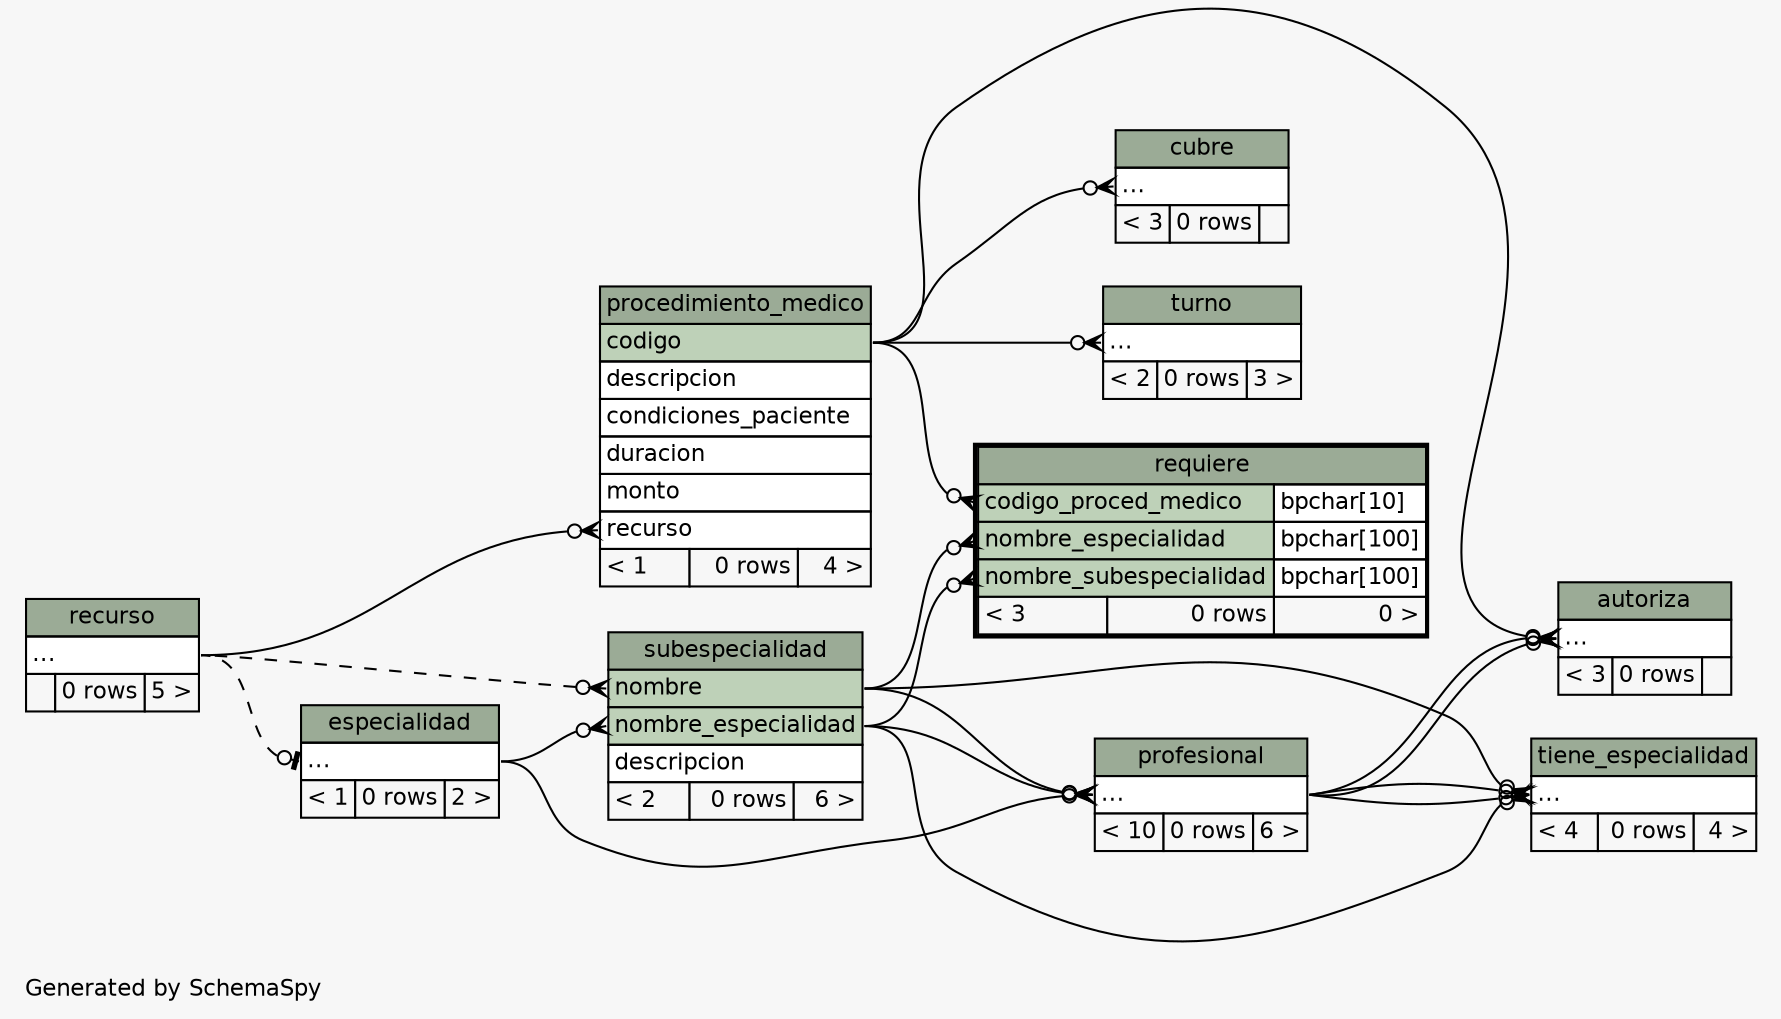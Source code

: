 // dot 2.26.3 on Linux 3.8.0-35-generic
// SchemaSpy rev 590
digraph "impliedTwoDegreesRelationshipsDiagram" {
  graph [
    rankdir="RL"
    bgcolor="#f7f7f7"
    label="\nGenerated by SchemaSpy"
    labeljust="l"
    nodesep="0.18"
    ranksep="0.46"
    fontname="Helvetica"
    fontsize="11"
  ];
  node [
    fontname="Helvetica"
    fontsize="11"
    shape="plaintext"
  ];
  edge [
    arrowsize="0.8"
  ];
  "autoriza":"elipses":w -> "procedimiento_medico":"codigo":e [arrowhead=none dir=back arrowtail=crowodot];
  "autoriza":"elipses":w -> "profesional":"elipses":e [arrowhead=none dir=back arrowtail=crowodot];
  "autoriza":"elipses":w -> "profesional":"elipses":e [arrowhead=none dir=back arrowtail=crowodot];
  "cubre":"elipses":w -> "procedimiento_medico":"codigo":e [arrowhead=none dir=back arrowtail=crowodot];
  "especialidad":"elipses":w -> "recurso":"elipses":e [arrowhead=none dir=back arrowtail=teeodot style=dashed];
  "procedimiento_medico":"recurso":w -> "recurso":"elipses":e [arrowhead=none dir=back arrowtail=crowodot];
  "profesional":"elipses":w -> "especialidad":"elipses":e [arrowhead=none dir=back arrowtail=crowodot];
  "profesional":"elipses":w -> "subespecialidad":"nombre":e [arrowhead=none dir=back arrowtail=crowodot];
  "profesional":"elipses":w -> "subespecialidad":"nombre_especialidad":e [arrowhead=none dir=back arrowtail=crowodot];
  "requiere":"codigo_proced_medico":w -> "procedimiento_medico":"codigo":e [arrowhead=none dir=back arrowtail=crowodot];
  "requiere":"nombre_especialidad":w -> "subespecialidad":"nombre":e [arrowhead=none dir=back arrowtail=crowodot];
  "requiere":"nombre_subespecialidad":w -> "subespecialidad":"nombre_especialidad":e [arrowhead=none dir=back arrowtail=crowodot];
  "subespecialidad":"nombre":w -> "recurso":"elipses":e [arrowhead=none dir=back arrowtail=crowodot style=dashed];
  "subespecialidad":"nombre_especialidad":w -> "especialidad":"elipses":e [arrowhead=none dir=back arrowtail=crowodot];
  "tiene_especialidad":"elipses":w -> "subespecialidad":"nombre":e [arrowhead=none dir=back arrowtail=crowodot];
  "tiene_especialidad":"elipses":w -> "subespecialidad":"nombre_especialidad":e [arrowhead=none dir=back arrowtail=crowodot];
  "tiene_especialidad":"elipses":w -> "profesional":"elipses":e [arrowhead=none dir=back arrowtail=crowodot];
  "tiene_especialidad":"elipses":w -> "profesional":"elipses":e [arrowhead=none dir=back arrowtail=crowodot];
  "turno":"elipses":w -> "procedimiento_medico":"codigo":e [arrowhead=none dir=back arrowtail=crowodot];
  "autoriza" [
    label=<
    <TABLE BORDER="0" CELLBORDER="1" CELLSPACING="0" BGCOLOR="#ffffff">
      <TR><TD COLSPAN="3" BGCOLOR="#9bab96" ALIGN="CENTER">autoriza</TD></TR>
      <TR><TD PORT="elipses" COLSPAN="3" ALIGN="LEFT">...</TD></TR>
      <TR><TD ALIGN="LEFT" BGCOLOR="#f7f7f7">&lt; 3</TD><TD ALIGN="RIGHT" BGCOLOR="#f7f7f7">0 rows</TD><TD ALIGN="RIGHT" BGCOLOR="#f7f7f7">  </TD></TR>
    </TABLE>>
    URL="autoriza.html"
    tooltip="autoriza"
  ];
  "cubre" [
    label=<
    <TABLE BORDER="0" CELLBORDER="1" CELLSPACING="0" BGCOLOR="#ffffff">
      <TR><TD COLSPAN="3" BGCOLOR="#9bab96" ALIGN="CENTER">cubre</TD></TR>
      <TR><TD PORT="elipses" COLSPAN="3" ALIGN="LEFT">...</TD></TR>
      <TR><TD ALIGN="LEFT" BGCOLOR="#f7f7f7">&lt; 3</TD><TD ALIGN="RIGHT" BGCOLOR="#f7f7f7">0 rows</TD><TD ALIGN="RIGHT" BGCOLOR="#f7f7f7">  </TD></TR>
    </TABLE>>
    URL="cubre.html"
    tooltip="cubre"
  ];
  "especialidad" [
    label=<
    <TABLE BORDER="0" CELLBORDER="1" CELLSPACING="0" BGCOLOR="#ffffff">
      <TR><TD COLSPAN="3" BGCOLOR="#9bab96" ALIGN="CENTER">especialidad</TD></TR>
      <TR><TD PORT="elipses" COLSPAN="3" ALIGN="LEFT">...</TD></TR>
      <TR><TD ALIGN="LEFT" BGCOLOR="#f7f7f7">&lt; 1</TD><TD ALIGN="RIGHT" BGCOLOR="#f7f7f7">0 rows</TD><TD ALIGN="RIGHT" BGCOLOR="#f7f7f7">2 &gt;</TD></TR>
    </TABLE>>
    URL="especialidad.html"
    tooltip="especialidad"
  ];
  "procedimiento_medico" [
    label=<
    <TABLE BORDER="0" CELLBORDER="1" CELLSPACING="0" BGCOLOR="#ffffff">
      <TR><TD COLSPAN="3" BGCOLOR="#9bab96" ALIGN="CENTER">procedimiento_medico</TD></TR>
      <TR><TD PORT="codigo" COLSPAN="3" BGCOLOR="#bed1b8" ALIGN="LEFT">codigo</TD></TR>
      <TR><TD PORT="descripcion" COLSPAN="3" ALIGN="LEFT">descripcion</TD></TR>
      <TR><TD PORT="condiciones_paciente" COLSPAN="3" ALIGN="LEFT">condiciones_paciente</TD></TR>
      <TR><TD PORT="duracion" COLSPAN="3" ALIGN="LEFT">duracion</TD></TR>
      <TR><TD PORT="monto" COLSPAN="3" ALIGN="LEFT">monto</TD></TR>
      <TR><TD PORT="recurso" COLSPAN="3" ALIGN="LEFT">recurso</TD></TR>
      <TR><TD ALIGN="LEFT" BGCOLOR="#f7f7f7">&lt; 1</TD><TD ALIGN="RIGHT" BGCOLOR="#f7f7f7">0 rows</TD><TD ALIGN="RIGHT" BGCOLOR="#f7f7f7">4 &gt;</TD></TR>
    </TABLE>>
    URL="procedimiento_medico.html"
    tooltip="procedimiento_medico"
  ];
  "profesional" [
    label=<
    <TABLE BORDER="0" CELLBORDER="1" CELLSPACING="0" BGCOLOR="#ffffff">
      <TR><TD COLSPAN="3" BGCOLOR="#9bab96" ALIGN="CENTER">profesional</TD></TR>
      <TR><TD PORT="elipses" COLSPAN="3" ALIGN="LEFT">...</TD></TR>
      <TR><TD ALIGN="LEFT" BGCOLOR="#f7f7f7">&lt; 10</TD><TD ALIGN="RIGHT" BGCOLOR="#f7f7f7">0 rows</TD><TD ALIGN="RIGHT" BGCOLOR="#f7f7f7">6 &gt;</TD></TR>
    </TABLE>>
    URL="profesional.html"
    tooltip="profesional"
  ];
  "recurso" [
    label=<
    <TABLE BORDER="0" CELLBORDER="1" CELLSPACING="0" BGCOLOR="#ffffff">
      <TR><TD COLSPAN="3" BGCOLOR="#9bab96" ALIGN="CENTER">recurso</TD></TR>
      <TR><TD PORT="elipses" COLSPAN="3" ALIGN="LEFT">...</TD></TR>
      <TR><TD ALIGN="LEFT" BGCOLOR="#f7f7f7">  </TD><TD ALIGN="RIGHT" BGCOLOR="#f7f7f7">0 rows</TD><TD ALIGN="RIGHT" BGCOLOR="#f7f7f7">5 &gt;</TD></TR>
    </TABLE>>
    URL="recurso.html"
    tooltip="recurso"
  ];
  "requiere" [
    label=<
    <TABLE BORDER="2" CELLBORDER="1" CELLSPACING="0" BGCOLOR="#ffffff">
      <TR><TD COLSPAN="3" BGCOLOR="#9bab96" ALIGN="CENTER">requiere</TD></TR>
      <TR><TD PORT="codigo_proced_medico" COLSPAN="2" BGCOLOR="#bed1b8" ALIGN="LEFT">codigo_proced_medico</TD><TD PORT="codigo_proced_medico.type" ALIGN="LEFT">bpchar[10]</TD></TR>
      <TR><TD PORT="nombre_especialidad" COLSPAN="2" BGCOLOR="#bed1b8" ALIGN="LEFT">nombre_especialidad</TD><TD PORT="nombre_especialidad.type" ALIGN="LEFT">bpchar[100]</TD></TR>
      <TR><TD PORT="nombre_subespecialidad" COLSPAN="2" BGCOLOR="#bed1b8" ALIGN="LEFT">nombre_subespecialidad</TD><TD PORT="nombre_subespecialidad.type" ALIGN="LEFT">bpchar[100]</TD></TR>
      <TR><TD ALIGN="LEFT" BGCOLOR="#f7f7f7">&lt; 3</TD><TD ALIGN="RIGHT" BGCOLOR="#f7f7f7">0 rows</TD><TD ALIGN="RIGHT" BGCOLOR="#f7f7f7">0 &gt;</TD></TR>
    </TABLE>>
    URL="requiere.html"
    tooltip="requiere"
  ];
  "subespecialidad" [
    label=<
    <TABLE BORDER="0" CELLBORDER="1" CELLSPACING="0" BGCOLOR="#ffffff">
      <TR><TD COLSPAN="3" BGCOLOR="#9bab96" ALIGN="CENTER">subespecialidad</TD></TR>
      <TR><TD PORT="nombre" COLSPAN="3" BGCOLOR="#bed1b8" ALIGN="LEFT">nombre</TD></TR>
      <TR><TD PORT="nombre_especialidad" COLSPAN="3" BGCOLOR="#bed1b8" ALIGN="LEFT">nombre_especialidad</TD></TR>
      <TR><TD PORT="descripcion" COLSPAN="3" ALIGN="LEFT">descripcion</TD></TR>
      <TR><TD ALIGN="LEFT" BGCOLOR="#f7f7f7">&lt; 2</TD><TD ALIGN="RIGHT" BGCOLOR="#f7f7f7">0 rows</TD><TD ALIGN="RIGHT" BGCOLOR="#f7f7f7">6 &gt;</TD></TR>
    </TABLE>>
    URL="subespecialidad.html"
    tooltip="subespecialidad"
  ];
  "tiene_especialidad" [
    label=<
    <TABLE BORDER="0" CELLBORDER="1" CELLSPACING="0" BGCOLOR="#ffffff">
      <TR><TD COLSPAN="3" BGCOLOR="#9bab96" ALIGN="CENTER">tiene_especialidad</TD></TR>
      <TR><TD PORT="elipses" COLSPAN="3" ALIGN="LEFT">...</TD></TR>
      <TR><TD ALIGN="LEFT" BGCOLOR="#f7f7f7">&lt; 4</TD><TD ALIGN="RIGHT" BGCOLOR="#f7f7f7">0 rows</TD><TD ALIGN="RIGHT" BGCOLOR="#f7f7f7">4 &gt;</TD></TR>
    </TABLE>>
    URL="tiene_especialidad.html"
    tooltip="tiene_especialidad"
  ];
  "turno" [
    label=<
    <TABLE BORDER="0" CELLBORDER="1" CELLSPACING="0" BGCOLOR="#ffffff">
      <TR><TD COLSPAN="3" BGCOLOR="#9bab96" ALIGN="CENTER">turno</TD></TR>
      <TR><TD PORT="elipses" COLSPAN="3" ALIGN="LEFT">...</TD></TR>
      <TR><TD ALIGN="LEFT" BGCOLOR="#f7f7f7">&lt; 2</TD><TD ALIGN="RIGHT" BGCOLOR="#f7f7f7">0 rows</TD><TD ALIGN="RIGHT" BGCOLOR="#f7f7f7">3 &gt;</TD></TR>
    </TABLE>>
    URL="turno.html"
    tooltip="turno"
  ];
}
